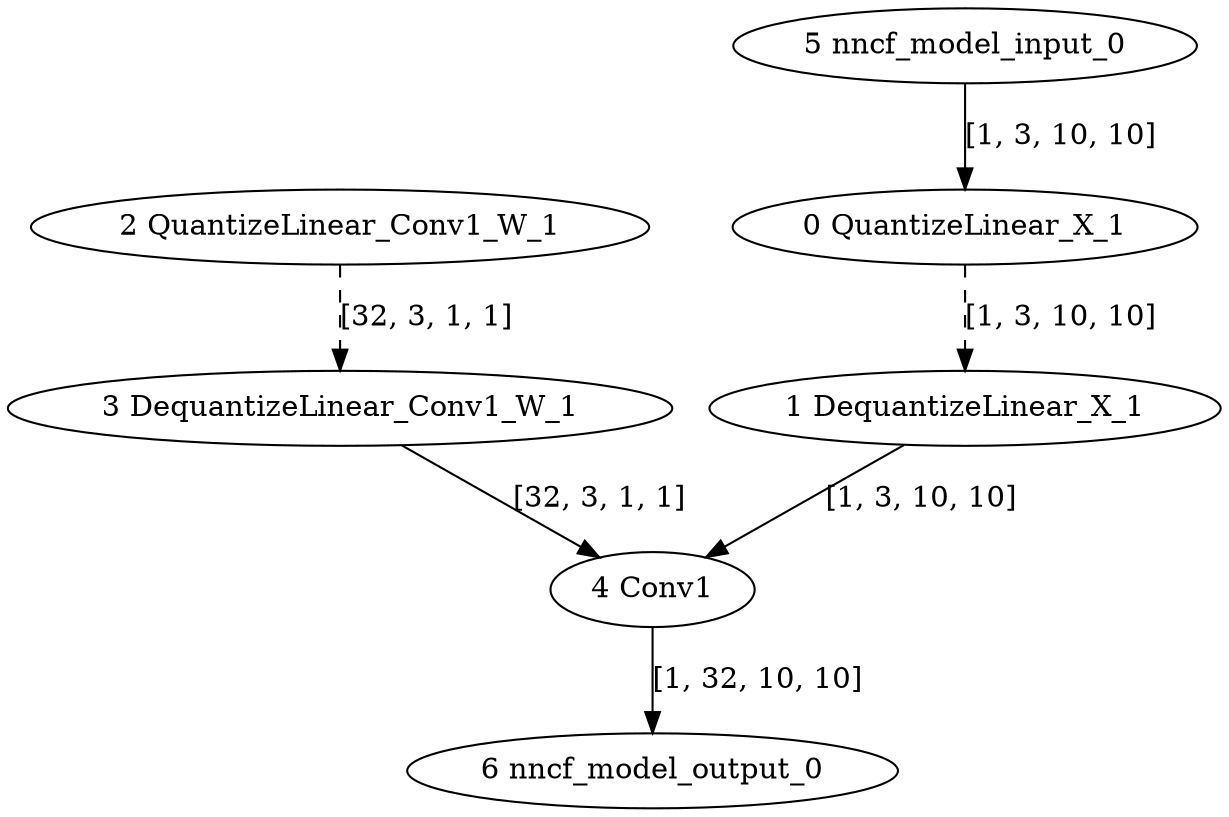 strict digraph  {
"0 QuantizeLinear_X_1" [id=0, type=QuantizeLinear];
"1 DequantizeLinear_X_1" [id=1, type=DequantizeLinear];
"2 QuantizeLinear_Conv1_W_1" [id=2, type=QuantizeLinear];
"3 DequantizeLinear_Conv1_W_1" [id=3, type=DequantizeLinear];
"4 Conv1" [id=4, type=Conv];
"5 nncf_model_input_0" [id=5, type=nncf_model_input];
"6 nncf_model_output_0" [id=6, type=nncf_model_output];
"0 QuantizeLinear_X_1" -> "1 DequantizeLinear_X_1"  [label="[1, 3, 10, 10]", style=dashed];
"1 DequantizeLinear_X_1" -> "4 Conv1"  [label="[1, 3, 10, 10]", style=solid];
"2 QuantizeLinear_Conv1_W_1" -> "3 DequantizeLinear_Conv1_W_1"  [label="[32, 3, 1, 1]", style=dashed];
"3 DequantizeLinear_Conv1_W_1" -> "4 Conv1"  [label="[32, 3, 1, 1]", style=solid];
"4 Conv1" -> "6 nncf_model_output_0"  [label="[1, 32, 10, 10]", style=solid];
"5 nncf_model_input_0" -> "0 QuantizeLinear_X_1"  [label="[1, 3, 10, 10]", style=solid];
}

